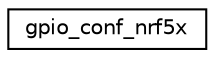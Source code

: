 digraph "Graphical Class Hierarchy"
{
 // LATEX_PDF_SIZE
  edge [fontname="Helvetica",fontsize="10",labelfontname="Helvetica",labelfontsize="10"];
  node [fontname="Helvetica",fontsize="10",shape=record];
  rankdir="LR";
  Node0 [label="gpio_conf_nrf5x",height=0.2,width=0.4,color="black", fillcolor="white", style="filled",URL="$uniongpio__conf__nrf5x.html",tooltip="GPIO pin configuration for nRF5x MCUs."];
}
